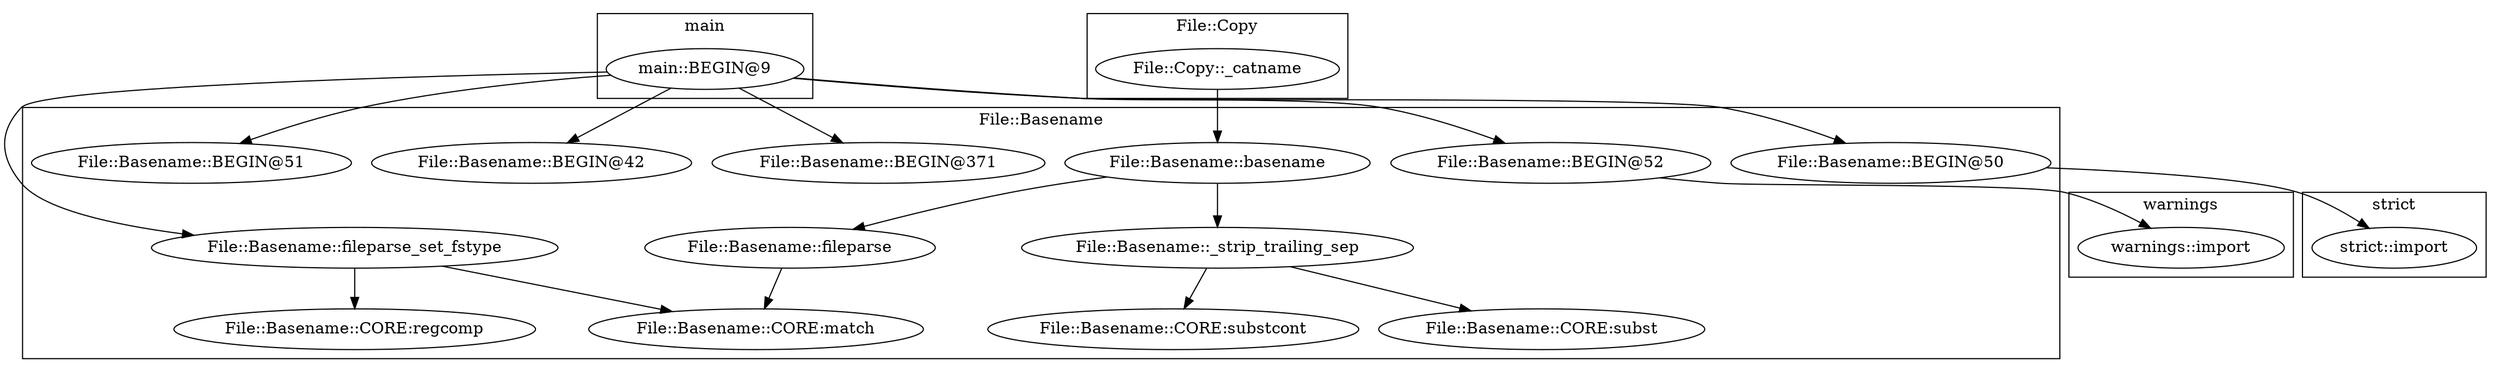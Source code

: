 digraph {
graph [overlap=false]
subgraph cluster_File_Copy {
	label="File::Copy";
	"File::Copy::_catname";
}
subgraph cluster_warnings {
	label="warnings";
	"warnings::import";
}
subgraph cluster_main {
	label="main";
	"main::BEGIN@9";
}
subgraph cluster_strict {
	label="strict";
	"strict::import";
}
subgraph cluster_File_Basename {
	label="File::Basename";
	"File::Basename::basename";
	"File::Basename::BEGIN@52";
	"File::Basename::BEGIN@371";
	"File::Basename::BEGIN@50";
	"File::Basename::CORE:substcont";
	"File::Basename::fileparse_set_fstype";
	"File::Basename::CORE:subst";
	"File::Basename::BEGIN@42";
	"File::Basename::fileparse";
	"File::Basename::CORE:regcomp";
	"File::Basename::_strip_trailing_sep";
	"File::Basename::CORE:match";
	"File::Basename::BEGIN@51";
}
"File::Basename::basename" -> "File::Basename::fileparse";
"main::BEGIN@9" -> "File::Basename::BEGIN@51";
"main::BEGIN@9" -> "File::Basename::BEGIN@371";
"main::BEGIN@9" -> "File::Basename::BEGIN@50";
"File::Basename::_strip_trailing_sep" -> "File::Basename::CORE:subst";
"File::Basename::basename" -> "File::Basename::_strip_trailing_sep";
"main::BEGIN@9" -> "File::Basename::fileparse_set_fstype";
"File::Basename::BEGIN@52" -> "warnings::import";
"main::BEGIN@9" -> "File::Basename::BEGIN@42";
"File::Copy::_catname" -> "File::Basename::basename";
"File::Basename::fileparse_set_fstype" -> "File::Basename::CORE:regcomp";
"File::Basename::fileparse" -> "File::Basename::CORE:match";
"File::Basename::fileparse_set_fstype" -> "File::Basename::CORE:match";
"main::BEGIN@9" -> "File::Basename::BEGIN@52";
"File::Basename::_strip_trailing_sep" -> "File::Basename::CORE:substcont";
"File::Basename::BEGIN@50" -> "strict::import";
}
